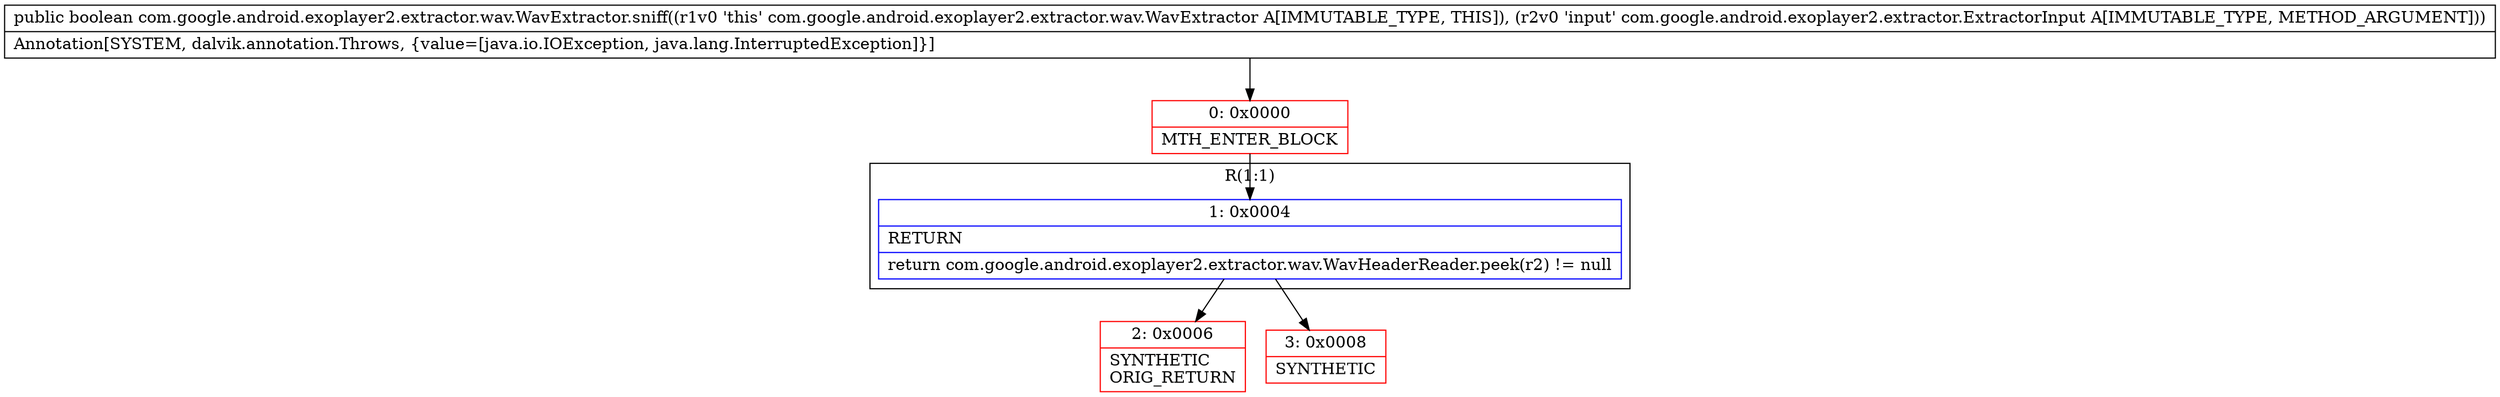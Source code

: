 digraph "CFG forcom.google.android.exoplayer2.extractor.wav.WavExtractor.sniff(Lcom\/google\/android\/exoplayer2\/extractor\/ExtractorInput;)Z" {
subgraph cluster_Region_1356094014 {
label = "R(1:1)";
node [shape=record,color=blue];
Node_1 [shape=record,label="{1\:\ 0x0004|RETURN\l|return com.google.android.exoplayer2.extractor.wav.WavHeaderReader.peek(r2) != null\l}"];
}
Node_0 [shape=record,color=red,label="{0\:\ 0x0000|MTH_ENTER_BLOCK\l}"];
Node_2 [shape=record,color=red,label="{2\:\ 0x0006|SYNTHETIC\lORIG_RETURN\l}"];
Node_3 [shape=record,color=red,label="{3\:\ 0x0008|SYNTHETIC\l}"];
MethodNode[shape=record,label="{public boolean com.google.android.exoplayer2.extractor.wav.WavExtractor.sniff((r1v0 'this' com.google.android.exoplayer2.extractor.wav.WavExtractor A[IMMUTABLE_TYPE, THIS]), (r2v0 'input' com.google.android.exoplayer2.extractor.ExtractorInput A[IMMUTABLE_TYPE, METHOD_ARGUMENT]))  | Annotation[SYSTEM, dalvik.annotation.Throws, \{value=[java.io.IOException, java.lang.InterruptedException]\}]\l}"];
MethodNode -> Node_0;
Node_1 -> Node_2;
Node_1 -> Node_3;
Node_0 -> Node_1;
}

